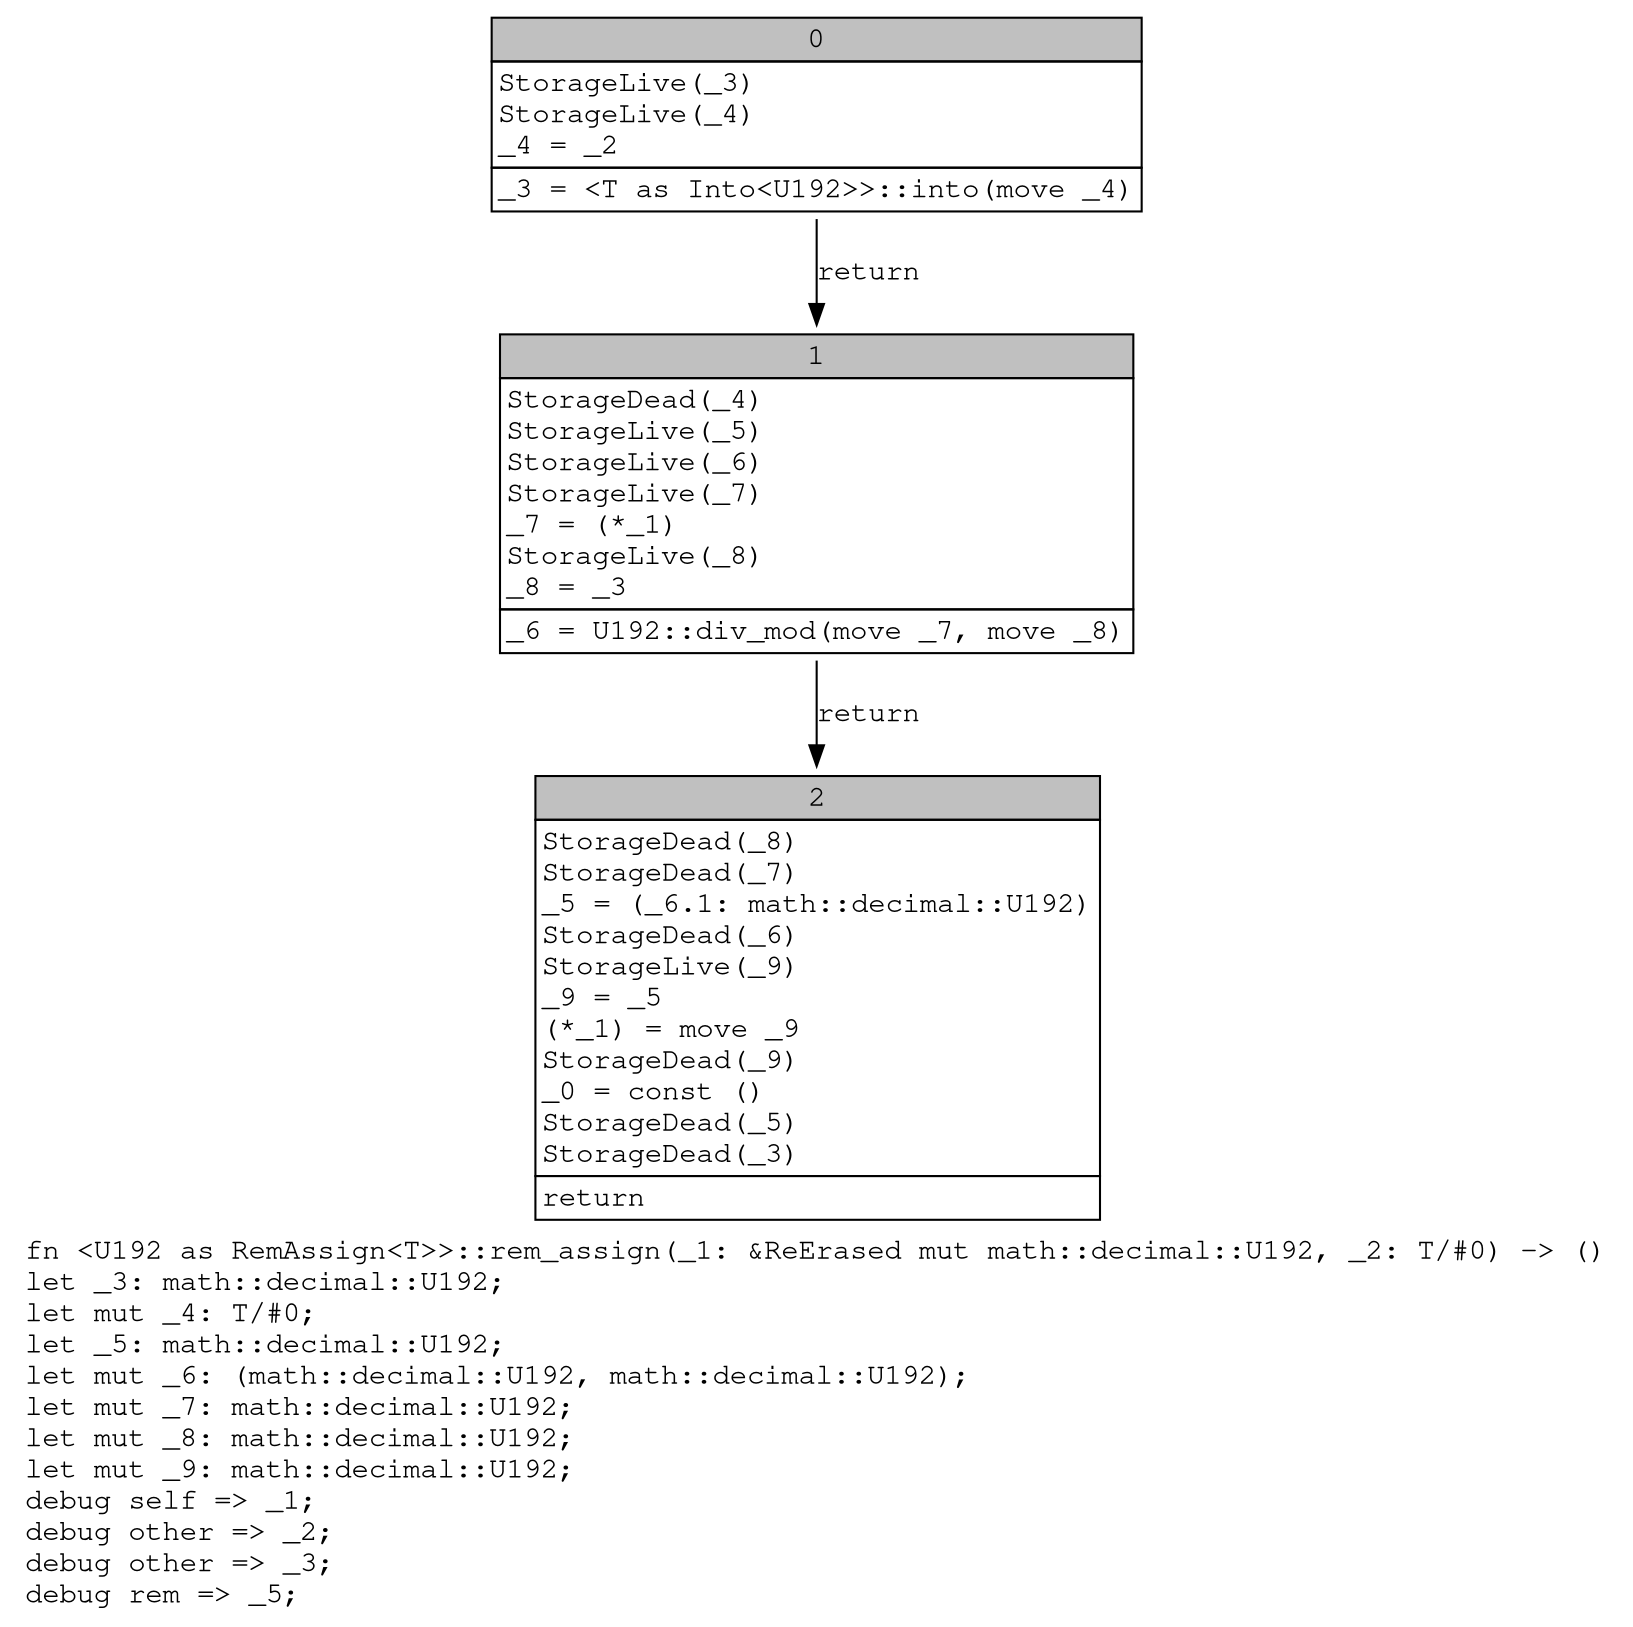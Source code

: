 digraph Mir_0_953 {
    graph [fontname="Courier, monospace"];
    node [fontname="Courier, monospace"];
    edge [fontname="Courier, monospace"];
    label=<fn &lt;U192 as RemAssign&lt;T&gt;&gt;::rem_assign(_1: &amp;ReErased mut math::decimal::U192, _2: T/#0) -&gt; ()<br align="left"/>let _3: math::decimal::U192;<br align="left"/>let mut _4: T/#0;<br align="left"/>let _5: math::decimal::U192;<br align="left"/>let mut _6: (math::decimal::U192, math::decimal::U192);<br align="left"/>let mut _7: math::decimal::U192;<br align="left"/>let mut _8: math::decimal::U192;<br align="left"/>let mut _9: math::decimal::U192;<br align="left"/>debug self =&gt; _1;<br align="left"/>debug other =&gt; _2;<br align="left"/>debug other =&gt; _3;<br align="left"/>debug rem =&gt; _5;<br align="left"/>>;
    bb0__0_953 [shape="none", label=<<table border="0" cellborder="1" cellspacing="0"><tr><td bgcolor="gray" align="center" colspan="1">0</td></tr><tr><td align="left" balign="left">StorageLive(_3)<br/>StorageLive(_4)<br/>_4 = _2<br/></td></tr><tr><td align="left">_3 = &lt;T as Into&lt;U192&gt;&gt;::into(move _4)</td></tr></table>>];
    bb1__0_953 [shape="none", label=<<table border="0" cellborder="1" cellspacing="0"><tr><td bgcolor="gray" align="center" colspan="1">1</td></tr><tr><td align="left" balign="left">StorageDead(_4)<br/>StorageLive(_5)<br/>StorageLive(_6)<br/>StorageLive(_7)<br/>_7 = (*_1)<br/>StorageLive(_8)<br/>_8 = _3<br/></td></tr><tr><td align="left">_6 = U192::div_mod(move _7, move _8)</td></tr></table>>];
    bb2__0_953 [shape="none", label=<<table border="0" cellborder="1" cellspacing="0"><tr><td bgcolor="gray" align="center" colspan="1">2</td></tr><tr><td align="left" balign="left">StorageDead(_8)<br/>StorageDead(_7)<br/>_5 = (_6.1: math::decimal::U192)<br/>StorageDead(_6)<br/>StorageLive(_9)<br/>_9 = _5<br/>(*_1) = move _9<br/>StorageDead(_9)<br/>_0 = const ()<br/>StorageDead(_5)<br/>StorageDead(_3)<br/></td></tr><tr><td align="left">return</td></tr></table>>];
    bb0__0_953 -> bb1__0_953 [label="return"];
    bb1__0_953 -> bb2__0_953 [label="return"];
}
